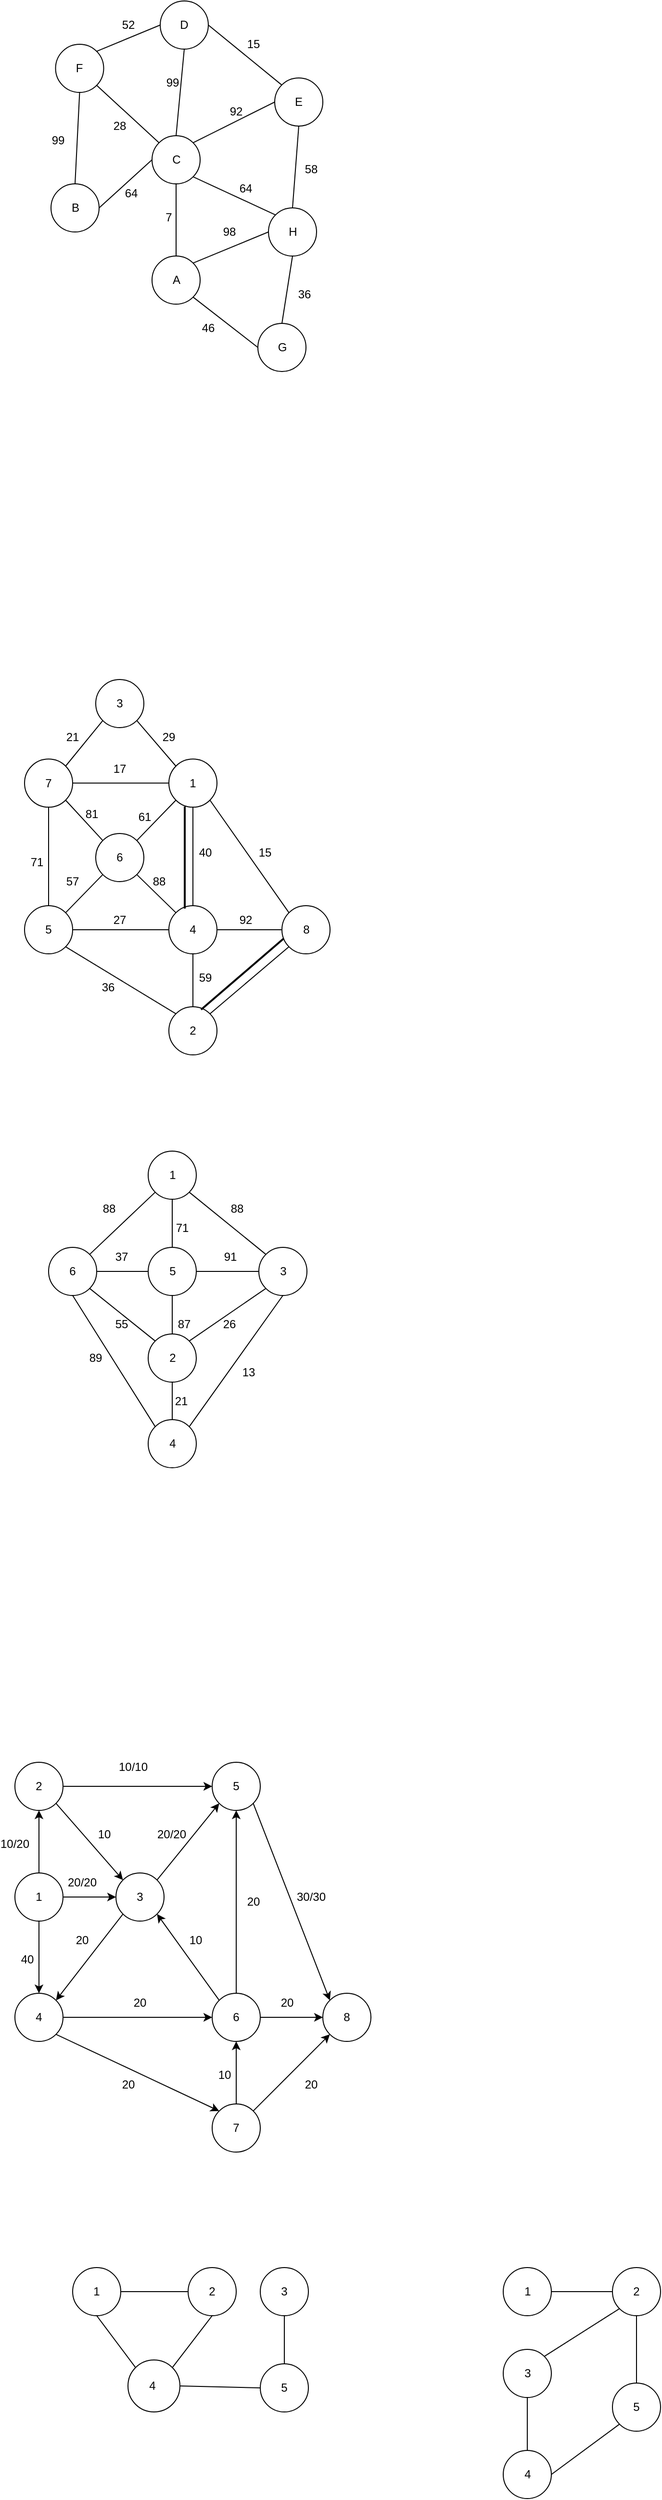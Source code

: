 <mxfile version="21.1.5" type="device">
  <diagram name="Сторінка-1" id="IjTr09E3GgoYkBD2KoK0">
    <mxGraphModel dx="942" dy="1852" grid="1" gridSize="10" guides="1" tooltips="1" connect="1" arrows="1" fold="1" page="1" pageScale="1" pageWidth="827" pageHeight="1169" math="0" shadow="0">
      <root>
        <mxCell id="0" />
        <mxCell id="1" parent="0" />
        <mxCell id="ANrUcxHGb1ZzqYueDWLF-7" value="" style="ellipse;whiteSpace=wrap;html=1;aspect=fixed;" parent="1" vertex="1">
          <mxGeometry x="452.5" y="432.68" width="50" height="50" as="geometry" />
        </mxCell>
        <mxCell id="ANrUcxHGb1ZzqYueDWLF-11" value="1" style="text;html=1;strokeColor=none;fillColor=none;align=center;verticalAlign=middle;whiteSpace=wrap;rounded=0;" parent="1" vertex="1">
          <mxGeometry x="465" y="447.68" width="25" height="20" as="geometry" />
        </mxCell>
        <mxCell id="ANrUcxHGb1ZzqYueDWLF-14" value="" style="ellipse;whiteSpace=wrap;html=1;aspect=fixed;" parent="1" vertex="1">
          <mxGeometry x="376.5" y="350" width="50" height="50" as="geometry" />
        </mxCell>
        <mxCell id="ANrUcxHGb1ZzqYueDWLF-15" value="3" style="text;html=1;strokeColor=none;fillColor=none;align=center;verticalAlign=middle;whiteSpace=wrap;rounded=0;" parent="1" vertex="1">
          <mxGeometry x="389" y="365" width="25" height="20" as="geometry" />
        </mxCell>
        <mxCell id="ANrUcxHGb1ZzqYueDWLF-16" value="" style="endArrow=none;html=1;rounded=0;exitX=0;exitY=0;exitDx=0;exitDy=0;entryX=1;entryY=1;entryDx=0;entryDy=0;" parent="1" source="ANrUcxHGb1ZzqYueDWLF-7" target="ANrUcxHGb1ZzqYueDWLF-14" edge="1">
          <mxGeometry width="50" height="50" relative="1" as="geometry">
            <mxPoint x="438.5" y="380" as="sourcePoint" />
            <mxPoint x="400" y="380" as="targetPoint" />
          </mxGeometry>
        </mxCell>
        <mxCell id="ANrUcxHGb1ZzqYueDWLF-19" value="" style="ellipse;whiteSpace=wrap;html=1;aspect=fixed;" parent="1" vertex="1">
          <mxGeometry x="452.5" y="585.0" width="50" height="50" as="geometry" />
        </mxCell>
        <mxCell id="ANrUcxHGb1ZzqYueDWLF-20" value="4" style="text;html=1;strokeColor=none;fillColor=none;align=center;verticalAlign=middle;whiteSpace=wrap;rounded=0;" parent="1" vertex="1">
          <mxGeometry x="465" y="600.0" width="25" height="20" as="geometry" />
        </mxCell>
        <mxCell id="ANrUcxHGb1ZzqYueDWLF-21" value="" style="endArrow=none;html=1;rounded=0;exitX=0.5;exitY=1;exitDx=0;exitDy=0;entryX=0.5;entryY=0;entryDx=0;entryDy=0;" parent="1" source="ANrUcxHGb1ZzqYueDWLF-19" target="ANrUcxHGb1ZzqYueDWLF-23" edge="1">
          <mxGeometry width="50" height="50" relative="1" as="geometry">
            <mxPoint x="480" y="680" as="sourcePoint" />
            <mxPoint x="500" y="690" as="targetPoint" />
          </mxGeometry>
        </mxCell>
        <mxCell id="ANrUcxHGb1ZzqYueDWLF-23" value="" style="ellipse;whiteSpace=wrap;html=1;aspect=fixed;" parent="1" vertex="1">
          <mxGeometry x="452.5" y="690" width="50" height="50" as="geometry" />
        </mxCell>
        <mxCell id="ANrUcxHGb1ZzqYueDWLF-24" value="2" style="text;html=1;strokeColor=none;fillColor=none;align=center;verticalAlign=middle;whiteSpace=wrap;rounded=0;" parent="1" vertex="1">
          <mxGeometry x="465" y="705" width="25" height="20" as="geometry" />
        </mxCell>
        <mxCell id="ANrUcxHGb1ZzqYueDWLF-26" value="" style="ellipse;whiteSpace=wrap;html=1;aspect=fixed;" parent="1" vertex="1">
          <mxGeometry x="302.5" y="585" width="50" height="50" as="geometry" />
        </mxCell>
        <mxCell id="ANrUcxHGb1ZzqYueDWLF-27" value="5" style="text;html=1;strokeColor=none;fillColor=none;align=center;verticalAlign=middle;whiteSpace=wrap;rounded=0;" parent="1" vertex="1">
          <mxGeometry x="315" y="600" width="25" height="20" as="geometry" />
        </mxCell>
        <mxCell id="ANrUcxHGb1ZzqYueDWLF-28" value="" style="ellipse;whiteSpace=wrap;html=1;aspect=fixed;" parent="1" vertex="1">
          <mxGeometry x="376.5" y="510" width="50" height="50" as="geometry" />
        </mxCell>
        <mxCell id="ANrUcxHGb1ZzqYueDWLF-29" value="6" style="text;html=1;strokeColor=none;fillColor=none;align=center;verticalAlign=middle;whiteSpace=wrap;rounded=0;" parent="1" vertex="1">
          <mxGeometry x="389" y="525" width="25" height="20" as="geometry" />
        </mxCell>
        <mxCell id="ANrUcxHGb1ZzqYueDWLF-30" value="" style="ellipse;whiteSpace=wrap;html=1;aspect=fixed;" parent="1" vertex="1">
          <mxGeometry x="302.5" y="432.68" width="50" height="50" as="geometry" />
        </mxCell>
        <mxCell id="ANrUcxHGb1ZzqYueDWLF-31" value="7" style="text;html=1;strokeColor=none;fillColor=none;align=center;verticalAlign=middle;whiteSpace=wrap;rounded=0;" parent="1" vertex="1">
          <mxGeometry x="315" y="447.68" width="25" height="20" as="geometry" />
        </mxCell>
        <mxCell id="ANrUcxHGb1ZzqYueDWLF-32" value="" style="ellipse;whiteSpace=wrap;html=1;aspect=fixed;" parent="1" vertex="1">
          <mxGeometry x="570" y="585.0" width="50" height="50" as="geometry" />
        </mxCell>
        <mxCell id="ANrUcxHGb1ZzqYueDWLF-33" value="8" style="text;html=1;strokeColor=none;fillColor=none;align=center;verticalAlign=middle;whiteSpace=wrap;rounded=0;" parent="1" vertex="1">
          <mxGeometry x="582.5" y="600.0" width="25" height="20" as="geometry" />
        </mxCell>
        <mxCell id="ANrUcxHGb1ZzqYueDWLF-34" value="" style="endArrow=none;html=1;rounded=0;" parent="1" source="ANrUcxHGb1ZzqYueDWLF-19" target="ANrUcxHGb1ZzqYueDWLF-7" edge="1">
          <mxGeometry width="50" height="50" relative="1" as="geometry">
            <mxPoint x="457.502" y="555.002" as="sourcePoint" />
            <mxPoint x="431.18" y="587.68" as="targetPoint" />
          </mxGeometry>
        </mxCell>
        <mxCell id="ANrUcxHGb1ZzqYueDWLF-37" value="" style="endArrow=none;html=1;rounded=0;entryX=0;entryY=0;entryDx=0;entryDy=0;exitX=1;exitY=1;exitDx=0;exitDy=0;" parent="1" source="ANrUcxHGb1ZzqYueDWLF-26" target="ANrUcxHGb1ZzqYueDWLF-23" edge="1">
          <mxGeometry width="50" height="50" relative="1" as="geometry">
            <mxPoint x="385.18" y="663.32" as="sourcePoint" />
            <mxPoint x="540" y="650" as="targetPoint" />
          </mxGeometry>
        </mxCell>
        <mxCell id="ANrUcxHGb1ZzqYueDWLF-38" value="" style="endArrow=none;html=1;rounded=0;entryX=0;entryY=0.5;entryDx=0;entryDy=0;exitX=1;exitY=0.5;exitDx=0;exitDy=0;" parent="1" source="ANrUcxHGb1ZzqYueDWLF-26" target="ANrUcxHGb1ZzqYueDWLF-19" edge="1">
          <mxGeometry width="50" height="50" relative="1" as="geometry">
            <mxPoint x="350" y="660" as="sourcePoint" />
            <mxPoint x="437.5" y="610.0" as="targetPoint" />
          </mxGeometry>
        </mxCell>
        <mxCell id="ANrUcxHGb1ZzqYueDWLF-39" value="" style="endArrow=none;html=1;rounded=0;entryX=0;entryY=1;entryDx=0;entryDy=0;exitX=1;exitY=0;exitDx=0;exitDy=0;" parent="1" source="ANrUcxHGb1ZzqYueDWLF-28" target="ANrUcxHGb1ZzqYueDWLF-7" edge="1">
          <mxGeometry width="50" height="50" relative="1" as="geometry">
            <mxPoint x="290" y="527.32" as="sourcePoint" />
            <mxPoint x="417.322" y="487.678" as="targetPoint" />
          </mxGeometry>
        </mxCell>
        <mxCell id="ANrUcxHGb1ZzqYueDWLF-40" value="" style="endArrow=none;html=1;rounded=0;exitX=1;exitY=1;exitDx=0;exitDy=0;entryX=0;entryY=0;entryDx=0;entryDy=0;" parent="1" source="ANrUcxHGb1ZzqYueDWLF-28" target="ANrUcxHGb1ZzqYueDWLF-19" edge="1">
          <mxGeometry width="50" height="50" relative="1" as="geometry">
            <mxPoint x="410" y="550" as="sourcePoint" />
            <mxPoint x="414" y="605" as="targetPoint" />
          </mxGeometry>
        </mxCell>
        <mxCell id="ANrUcxHGb1ZzqYueDWLF-41" value="" style="endArrow=none;html=1;rounded=0;exitX=0;exitY=0.5;exitDx=0;exitDy=0;entryX=1;entryY=0.5;entryDx=0;entryDy=0;" parent="1" source="ANrUcxHGb1ZzqYueDWLF-7" target="ANrUcxHGb1ZzqYueDWLF-30" edge="1">
          <mxGeometry width="50" height="50" relative="1" as="geometry">
            <mxPoint x="330" y="500" as="sourcePoint" />
            <mxPoint x="353" y="423" as="targetPoint" />
          </mxGeometry>
        </mxCell>
        <mxCell id="ANrUcxHGb1ZzqYueDWLF-42" value="" style="endArrow=none;html=1;rounded=0;exitX=1;exitY=0;exitDx=0;exitDy=0;entryX=0;entryY=1;entryDx=0;entryDy=0;" parent="1" source="ANrUcxHGb1ZzqYueDWLF-30" target="ANrUcxHGb1ZzqYueDWLF-14" edge="1">
          <mxGeometry width="50" height="50" relative="1" as="geometry">
            <mxPoint x="347.5" y="417.32" as="sourcePoint" />
            <mxPoint x="322.5" y="385.32" as="targetPoint" />
          </mxGeometry>
        </mxCell>
        <mxCell id="ANrUcxHGb1ZzqYueDWLF-43" value="" style="endArrow=none;html=1;rounded=0;entryX=0.5;entryY=1;entryDx=0;entryDy=0;exitX=0.5;exitY=0;exitDx=0;exitDy=0;" parent="1" source="ANrUcxHGb1ZzqYueDWLF-26" target="ANrUcxHGb1ZzqYueDWLF-30" edge="1">
          <mxGeometry width="50" height="50" relative="1" as="geometry">
            <mxPoint x="513.82" y="680" as="sourcePoint" />
            <mxPoint x="563.82" y="630" as="targetPoint" />
          </mxGeometry>
        </mxCell>
        <mxCell id="ANrUcxHGb1ZzqYueDWLF-44" value="" style="endArrow=none;html=1;rounded=0;exitX=0;exitY=0;exitDx=0;exitDy=0;entryX=1;entryY=1;entryDx=0;entryDy=0;" parent="1" source="ANrUcxHGb1ZzqYueDWLF-28" target="ANrUcxHGb1ZzqYueDWLF-30" edge="1">
          <mxGeometry width="50" height="50" relative="1" as="geometry">
            <mxPoint x="327.502" y="502.682" as="sourcePoint" />
            <mxPoint x="291.18" y="423.04" as="targetPoint" />
          </mxGeometry>
        </mxCell>
        <mxCell id="ANrUcxHGb1ZzqYueDWLF-45" value="" style="endArrow=none;html=1;rounded=0;entryX=0;entryY=0;entryDx=0;entryDy=0;exitX=1;exitY=1;exitDx=0;exitDy=0;" parent="1" source="ANrUcxHGb1ZzqYueDWLF-7" target="ANrUcxHGb1ZzqYueDWLF-32" edge="1">
          <mxGeometry width="50" height="50" relative="1" as="geometry">
            <mxPoint x="540" y="580" as="sourcePoint" />
            <mxPoint x="590" y="530" as="targetPoint" />
          </mxGeometry>
        </mxCell>
        <mxCell id="ANrUcxHGb1ZzqYueDWLF-46" value="" style="endArrow=none;html=1;rounded=0;entryX=0;entryY=1;entryDx=0;entryDy=0;exitX=1;exitY=0;exitDx=0;exitDy=0;" parent="1" source="ANrUcxHGb1ZzqYueDWLF-23" target="ANrUcxHGb1ZzqYueDWLF-32" edge="1">
          <mxGeometry width="50" height="50" relative="1" as="geometry">
            <mxPoint x="480" y="680" as="sourcePoint" />
            <mxPoint x="670" y="550" as="targetPoint" />
          </mxGeometry>
        </mxCell>
        <mxCell id="ANrUcxHGb1ZzqYueDWLF-47" value="" style="endArrow=none;html=1;rounded=0;entryX=0;entryY=0.5;entryDx=0;entryDy=0;exitX=1;exitY=0.5;exitDx=0;exitDy=0;" parent="1" source="ANrUcxHGb1ZzqYueDWLF-19" target="ANrUcxHGb1ZzqYueDWLF-32" edge="1">
          <mxGeometry width="50" height="50" relative="1" as="geometry">
            <mxPoint x="550" y="570" as="sourcePoint" />
            <mxPoint x="600" y="520" as="targetPoint" />
          </mxGeometry>
        </mxCell>
        <mxCell id="ANrUcxHGb1ZzqYueDWLF-48" value="" style="endArrow=none;html=1;rounded=0;entryX=0;entryY=1;entryDx=0;entryDy=0;exitX=1;exitY=0;exitDx=0;exitDy=0;" parent="1" source="ANrUcxHGb1ZzqYueDWLF-26" target="ANrUcxHGb1ZzqYueDWLF-28" edge="1">
          <mxGeometry width="50" height="50" relative="1" as="geometry">
            <mxPoint x="340" y="620" as="sourcePoint" />
            <mxPoint x="400" y="570" as="targetPoint" />
          </mxGeometry>
        </mxCell>
        <mxCell id="ANrUcxHGb1ZzqYueDWLF-51" value="29" style="text;html=1;strokeColor=none;fillColor=none;align=center;verticalAlign=middle;whiteSpace=wrap;rounded=0;" parent="1" vertex="1">
          <mxGeometry x="440" y="400" width="25" height="20" as="geometry" />
        </mxCell>
        <mxCell id="ANrUcxHGb1ZzqYueDWLF-52" value="40" style="text;html=1;strokeColor=none;fillColor=none;align=center;verticalAlign=middle;whiteSpace=wrap;rounded=0;" parent="1" vertex="1">
          <mxGeometry x="477.5" y="520" width="25" height="20" as="geometry" />
        </mxCell>
        <mxCell id="ANrUcxHGb1ZzqYueDWLF-53" value="61" style="text;html=1;strokeColor=none;fillColor=none;align=center;verticalAlign=middle;whiteSpace=wrap;rounded=0;" parent="1" vertex="1">
          <mxGeometry x="415" y="482.68" width="25" height="20" as="geometry" />
        </mxCell>
        <mxCell id="ANrUcxHGb1ZzqYueDWLF-54" value="17" style="text;html=1;strokeColor=none;fillColor=none;align=center;verticalAlign=middle;whiteSpace=wrap;rounded=0;" parent="1" vertex="1">
          <mxGeometry x="389" y="432.68" width="25" height="20" as="geometry" />
        </mxCell>
        <mxCell id="ANrUcxHGb1ZzqYueDWLF-55" value="15" style="text;html=1;strokeColor=none;fillColor=none;align=center;verticalAlign=middle;whiteSpace=wrap;rounded=0;" parent="1" vertex="1">
          <mxGeometry x="540" y="520" width="25" height="20" as="geometry" />
        </mxCell>
        <mxCell id="ANrUcxHGb1ZzqYueDWLF-56" value="59" style="text;html=1;strokeColor=none;fillColor=none;align=center;verticalAlign=middle;whiteSpace=wrap;rounded=0;" parent="1" vertex="1">
          <mxGeometry x="477.5" y="650" width="25" height="20" as="geometry" />
        </mxCell>
        <mxCell id="ANrUcxHGb1ZzqYueDWLF-57" value="36" style="text;html=1;strokeColor=none;fillColor=none;align=center;verticalAlign=middle;whiteSpace=wrap;rounded=0;" parent="1" vertex="1">
          <mxGeometry x="376.5" y="660" width="25" height="20" as="geometry" />
        </mxCell>
        <mxCell id="ANrUcxHGb1ZzqYueDWLF-58" value="88" style="text;html=1;strokeColor=none;fillColor=none;align=center;verticalAlign=middle;whiteSpace=wrap;rounded=0;" parent="1" vertex="1">
          <mxGeometry x="511" y="890" width="25" height="20" as="geometry" />
        </mxCell>
        <mxCell id="ANrUcxHGb1ZzqYueDWLF-59" value="27" style="text;html=1;strokeColor=none;fillColor=none;align=center;verticalAlign=middle;whiteSpace=wrap;rounded=0;" parent="1" vertex="1">
          <mxGeometry x="389" y="590" width="25" height="20" as="geometry" />
        </mxCell>
        <mxCell id="ANrUcxHGb1ZzqYueDWLF-61" value="92" style="text;html=1;strokeColor=none;fillColor=none;align=center;verticalAlign=middle;whiteSpace=wrap;rounded=0;" parent="1" vertex="1">
          <mxGeometry x="520" y="590" width="25" height="20" as="geometry" />
        </mxCell>
        <mxCell id="ANrUcxHGb1ZzqYueDWLF-62" value="88" style="text;html=1;strokeColor=none;fillColor=none;align=center;verticalAlign=middle;whiteSpace=wrap;rounded=0;" parent="1" vertex="1">
          <mxGeometry x="430" y="550" width="25" height="20" as="geometry" />
        </mxCell>
        <mxCell id="ANrUcxHGb1ZzqYueDWLF-63" value="57" style="text;html=1;strokeColor=none;fillColor=none;align=center;verticalAlign=middle;whiteSpace=wrap;rounded=0;" parent="1" vertex="1">
          <mxGeometry x="340" y="550" width="25" height="20" as="geometry" />
        </mxCell>
        <mxCell id="ANrUcxHGb1ZzqYueDWLF-64" value="71" style="text;html=1;strokeColor=none;fillColor=none;align=center;verticalAlign=middle;whiteSpace=wrap;rounded=0;" parent="1" vertex="1">
          <mxGeometry x="302.5" y="530" width="25" height="20" as="geometry" />
        </mxCell>
        <mxCell id="ANrUcxHGb1ZzqYueDWLF-65" value="81" style="text;html=1;strokeColor=none;fillColor=none;align=center;verticalAlign=middle;whiteSpace=wrap;rounded=0;" parent="1" vertex="1">
          <mxGeometry x="360" y="480" width="25" height="20" as="geometry" />
        </mxCell>
        <mxCell id="ANrUcxHGb1ZzqYueDWLF-66" value="21" style="text;html=1;strokeColor=none;fillColor=none;align=center;verticalAlign=middle;whiteSpace=wrap;rounded=0;" parent="1" vertex="1">
          <mxGeometry x="340" y="400" width="25" height="20" as="geometry" />
        </mxCell>
        <mxCell id="ANrUcxHGb1ZzqYueDWLF-67" value="" style="endArrow=none;html=1;rounded=0;entryX=0.33;entryY=0.986;entryDx=0;entryDy=0;entryPerimeter=0;exitX=0.33;exitY=0.06;exitDx=0;exitDy=0;exitPerimeter=0;strokeWidth=2;" parent="1" source="ANrUcxHGb1ZzqYueDWLF-19" target="ANrUcxHGb1ZzqYueDWLF-7" edge="1">
          <mxGeometry width="50" height="50" relative="1" as="geometry">
            <mxPoint x="580" y="510" as="sourcePoint" />
            <mxPoint x="630" y="460" as="targetPoint" />
          </mxGeometry>
        </mxCell>
        <mxCell id="ANrUcxHGb1ZzqYueDWLF-68" value="" style="endArrow=none;html=1;rounded=0;entryX=0.04;entryY=0.68;entryDx=0;entryDy=0;entryPerimeter=0;exitX=0.67;exitY=0.06;exitDx=0;exitDy=0;exitPerimeter=0;strokeWidth=2;" parent="1" source="ANrUcxHGb1ZzqYueDWLF-23" target="ANrUcxHGb1ZzqYueDWLF-32" edge="1">
          <mxGeometry width="50" height="50" relative="1" as="geometry">
            <mxPoint x="479" y="598" as="sourcePoint" />
            <mxPoint x="479" y="492" as="targetPoint" />
          </mxGeometry>
        </mxCell>
        <mxCell id="TwgpB9pHJR5N3uFKzqj1-3" value="" style="ellipse;whiteSpace=wrap;html=1;aspect=fixed;" parent="1" vertex="1">
          <mxGeometry x="431" y="840" width="50" height="50" as="geometry" />
        </mxCell>
        <mxCell id="TwgpB9pHJR5N3uFKzqj1-4" value="1" style="text;html=1;strokeColor=none;fillColor=none;align=center;verticalAlign=middle;whiteSpace=wrap;rounded=0;" parent="1" vertex="1">
          <mxGeometry x="443.5" y="855" width="25" height="20" as="geometry" />
        </mxCell>
        <mxCell id="TwgpB9pHJR5N3uFKzqj1-5" value="" style="ellipse;whiteSpace=wrap;html=1;aspect=fixed;" parent="1" vertex="1">
          <mxGeometry x="431" y="1030" width="50" height="50" as="geometry" />
        </mxCell>
        <mxCell id="TwgpB9pHJR5N3uFKzqj1-6" value="2" style="text;html=1;strokeColor=none;fillColor=none;align=center;verticalAlign=middle;whiteSpace=wrap;rounded=0;" parent="1" vertex="1">
          <mxGeometry x="443.5" y="1045" width="25" height="20" as="geometry" />
        </mxCell>
        <mxCell id="TwgpB9pHJR5N3uFKzqj1-8" value="" style="ellipse;whiteSpace=wrap;html=1;aspect=fixed;" parent="1" vertex="1">
          <mxGeometry x="327.5" y="940" width="50" height="50" as="geometry" />
        </mxCell>
        <mxCell id="TwgpB9pHJR5N3uFKzqj1-9" value="6" style="text;html=1;strokeColor=none;fillColor=none;align=center;verticalAlign=middle;whiteSpace=wrap;rounded=0;" parent="1" vertex="1">
          <mxGeometry x="340" y="955" width="25" height="20" as="geometry" />
        </mxCell>
        <mxCell id="TwgpB9pHJR5N3uFKzqj1-10" value="" style="ellipse;whiteSpace=wrap;html=1;aspect=fixed;" parent="1" vertex="1">
          <mxGeometry x="546" y="940" width="50" height="50" as="geometry" />
        </mxCell>
        <mxCell id="TwgpB9pHJR5N3uFKzqj1-11" value="3" style="text;html=1;strokeColor=none;fillColor=none;align=center;verticalAlign=middle;whiteSpace=wrap;rounded=0;" parent="1" vertex="1">
          <mxGeometry x="558.5" y="955" width="25" height="20" as="geometry" />
        </mxCell>
        <mxCell id="TwgpB9pHJR5N3uFKzqj1-12" value="" style="ellipse;whiteSpace=wrap;html=1;aspect=fixed;" parent="1" vertex="1">
          <mxGeometry x="431" y="1119" width="50" height="50" as="geometry" />
        </mxCell>
        <mxCell id="TwgpB9pHJR5N3uFKzqj1-13" value="4" style="text;html=1;strokeColor=none;fillColor=none;align=center;verticalAlign=middle;whiteSpace=wrap;rounded=0;" parent="1" vertex="1">
          <mxGeometry x="443.5" y="1134" width="25" height="20" as="geometry" />
        </mxCell>
        <mxCell id="TwgpB9pHJR5N3uFKzqj1-14" value="" style="ellipse;whiteSpace=wrap;html=1;aspect=fixed;" parent="1" vertex="1">
          <mxGeometry x="431" y="940" width="50" height="50" as="geometry" />
        </mxCell>
        <mxCell id="TwgpB9pHJR5N3uFKzqj1-15" value="5" style="text;html=1;strokeColor=none;fillColor=none;align=center;verticalAlign=middle;whiteSpace=wrap;rounded=0;" parent="1" vertex="1">
          <mxGeometry x="443.5" y="955" width="25" height="20" as="geometry" />
        </mxCell>
        <mxCell id="TwgpB9pHJR5N3uFKzqj1-16" value="" style="endArrow=none;html=1;rounded=0;entryX=1;entryY=1;entryDx=0;entryDy=0;exitX=0;exitY=0;exitDx=0;exitDy=0;" parent="1" source="TwgpB9pHJR5N3uFKzqj1-10" target="TwgpB9pHJR5N3uFKzqj1-3" edge="1">
          <mxGeometry width="50" height="50" relative="1" as="geometry">
            <mxPoint x="451" y="920" as="sourcePoint" />
            <mxPoint x="501" y="870" as="targetPoint" />
          </mxGeometry>
        </mxCell>
        <mxCell id="TwgpB9pHJR5N3uFKzqj1-17" value="" style="endArrow=none;html=1;rounded=0;entryX=0.5;entryY=1;entryDx=0;entryDy=0;exitX=0.5;exitY=0;exitDx=0;exitDy=0;" parent="1" source="TwgpB9pHJR5N3uFKzqj1-14" target="TwgpB9pHJR5N3uFKzqj1-3" edge="1">
          <mxGeometry width="50" height="50" relative="1" as="geometry">
            <mxPoint x="421" y="950" as="sourcePoint" />
            <mxPoint x="471" y="900" as="targetPoint" />
          </mxGeometry>
        </mxCell>
        <mxCell id="TwgpB9pHJR5N3uFKzqj1-18" value="" style="endArrow=none;html=1;rounded=0;exitX=1;exitY=0;exitDx=0;exitDy=0;entryX=0;entryY=1;entryDx=0;entryDy=0;" parent="1" source="TwgpB9pHJR5N3uFKzqj1-8" target="TwgpB9pHJR5N3uFKzqj1-3" edge="1">
          <mxGeometry width="50" height="50" relative="1" as="geometry">
            <mxPoint x="361" y="870" as="sourcePoint" />
            <mxPoint x="411" y="880" as="targetPoint" />
          </mxGeometry>
        </mxCell>
        <mxCell id="TwgpB9pHJR5N3uFKzqj1-19" value="" style="endArrow=none;html=1;rounded=0;entryX=1;entryY=0;entryDx=0;entryDy=0;exitX=0;exitY=1;exitDx=0;exitDy=0;" parent="1" source="TwgpB9pHJR5N3uFKzqj1-10" target="TwgpB9pHJR5N3uFKzqj1-5" edge="1">
          <mxGeometry width="50" height="50" relative="1" as="geometry">
            <mxPoint x="611" y="970" as="sourcePoint" />
            <mxPoint x="661" y="920" as="targetPoint" />
          </mxGeometry>
        </mxCell>
        <mxCell id="TwgpB9pHJR5N3uFKzqj1-20" value="" style="endArrow=none;html=1;rounded=0;entryX=0.5;entryY=1;entryDx=0;entryDy=0;exitX=0.5;exitY=0;exitDx=0;exitDy=0;" parent="1" source="TwgpB9pHJR5N3uFKzqj1-12" target="TwgpB9pHJR5N3uFKzqj1-5" edge="1">
          <mxGeometry width="50" height="50" relative="1" as="geometry">
            <mxPoint x="440" y="1150" as="sourcePoint" />
            <mxPoint x="521" y="900" as="targetPoint" />
          </mxGeometry>
        </mxCell>
        <mxCell id="TwgpB9pHJR5N3uFKzqj1-21" value="" style="endArrow=none;html=1;rounded=0;exitX=0.5;exitY=1;exitDx=0;exitDy=0;entryX=0.5;entryY=0;entryDx=0;entryDy=0;" parent="1" source="TwgpB9pHJR5N3uFKzqj1-14" target="TwgpB9pHJR5N3uFKzqj1-5" edge="1">
          <mxGeometry width="50" height="50" relative="1" as="geometry">
            <mxPoint x="411" y="980" as="sourcePoint" />
            <mxPoint x="461" y="930" as="targetPoint" />
          </mxGeometry>
        </mxCell>
        <mxCell id="TwgpB9pHJR5N3uFKzqj1-22" value="" style="endArrow=none;html=1;rounded=0;entryX=0;entryY=0;entryDx=0;entryDy=0;exitX=1;exitY=1;exitDx=0;exitDy=0;" parent="1" source="TwgpB9pHJR5N3uFKzqj1-8" target="TwgpB9pHJR5N3uFKzqj1-5" edge="1">
          <mxGeometry width="50" height="50" relative="1" as="geometry">
            <mxPoint x="441" y="930" as="sourcePoint" />
            <mxPoint x="491" y="880" as="targetPoint" />
          </mxGeometry>
        </mxCell>
        <mxCell id="TwgpB9pHJR5N3uFKzqj1-23" value="" style="endArrow=none;html=1;rounded=0;entryX=0.5;entryY=1;entryDx=0;entryDy=0;exitX=1;exitY=0;exitDx=0;exitDy=0;" parent="1" source="TwgpB9pHJR5N3uFKzqj1-12" target="TwgpB9pHJR5N3uFKzqj1-10" edge="1">
          <mxGeometry width="50" height="50" relative="1" as="geometry">
            <mxPoint x="501" y="1100" as="sourcePoint" />
            <mxPoint x="551" y="1050" as="targetPoint" />
          </mxGeometry>
        </mxCell>
        <mxCell id="TwgpB9pHJR5N3uFKzqj1-24" value="" style="endArrow=none;html=1;rounded=0;exitX=1;exitY=0.5;exitDx=0;exitDy=0;entryX=0;entryY=0.5;entryDx=0;entryDy=0;" parent="1" source="TwgpB9pHJR5N3uFKzqj1-14" target="TwgpB9pHJR5N3uFKzqj1-10" edge="1">
          <mxGeometry width="50" height="50" relative="1" as="geometry">
            <mxPoint x="441" y="1020" as="sourcePoint" />
            <mxPoint x="541" y="965" as="targetPoint" />
          </mxGeometry>
        </mxCell>
        <mxCell id="TwgpB9pHJR5N3uFKzqj1-25" value="" style="endArrow=none;html=1;rounded=0;entryX=1;entryY=0.5;entryDx=0;entryDy=0;exitX=0;exitY=0.5;exitDx=0;exitDy=0;" parent="1" source="TwgpB9pHJR5N3uFKzqj1-14" target="TwgpB9pHJR5N3uFKzqj1-8" edge="1">
          <mxGeometry width="50" height="50" relative="1" as="geometry">
            <mxPoint x="331" y="1000" as="sourcePoint" />
            <mxPoint x="381" y="950" as="targetPoint" />
          </mxGeometry>
        </mxCell>
        <mxCell id="TwgpB9pHJR5N3uFKzqj1-28" value="71" style="text;html=1;strokeColor=none;fillColor=none;align=center;verticalAlign=middle;whiteSpace=wrap;rounded=0;" parent="1" vertex="1">
          <mxGeometry x="453.5" y="910" width="25" height="20" as="geometry" />
        </mxCell>
        <mxCell id="TwgpB9pHJR5N3uFKzqj1-29" value="88" style="text;html=1;strokeColor=none;fillColor=none;align=center;verticalAlign=middle;whiteSpace=wrap;rounded=0;" parent="1" vertex="1">
          <mxGeometry x="377.5" y="890" width="25" height="20" as="geometry" />
        </mxCell>
        <mxCell id="TwgpB9pHJR5N3uFKzqj1-32" value="26" style="text;html=1;strokeColor=none;fillColor=none;align=center;verticalAlign=middle;whiteSpace=wrap;rounded=0;" parent="1" vertex="1">
          <mxGeometry x="502.5" y="1010" width="25" height="20" as="geometry" />
        </mxCell>
        <mxCell id="TwgpB9pHJR5N3uFKzqj1-33" value="21" style="text;html=1;strokeColor=none;fillColor=none;align=center;verticalAlign=middle;whiteSpace=wrap;rounded=0;" parent="1" vertex="1">
          <mxGeometry x="452.5" y="1090" width="25" height="20" as="geometry" />
        </mxCell>
        <mxCell id="TwgpB9pHJR5N3uFKzqj1-34" value="87" style="text;html=1;strokeColor=none;fillColor=none;align=center;verticalAlign=middle;whiteSpace=wrap;rounded=0;" parent="1" vertex="1">
          <mxGeometry x="456" y="1010" width="25" height="20" as="geometry" />
        </mxCell>
        <mxCell id="TwgpB9pHJR5N3uFKzqj1-35" value="55" style="text;html=1;strokeColor=none;fillColor=none;align=center;verticalAlign=middle;whiteSpace=wrap;rounded=0;" parent="1" vertex="1">
          <mxGeometry x="391" y="1010" width="25" height="20" as="geometry" />
        </mxCell>
        <mxCell id="TwgpB9pHJR5N3uFKzqj1-36" value="91" style="text;html=1;strokeColor=none;fillColor=none;align=center;verticalAlign=middle;whiteSpace=wrap;rounded=0;" parent="1" vertex="1">
          <mxGeometry x="503.5" y="940" width="25" height="20" as="geometry" />
        </mxCell>
        <mxCell id="TwgpB9pHJR5N3uFKzqj1-37" value="13" style="text;html=1;strokeColor=none;fillColor=none;align=center;verticalAlign=middle;whiteSpace=wrap;rounded=0;" parent="1" vertex="1">
          <mxGeometry x="522.5" y="1060" width="25" height="20" as="geometry" />
        </mxCell>
        <mxCell id="TwgpB9pHJR5N3uFKzqj1-38" value="37" style="text;html=1;strokeColor=none;fillColor=none;align=center;verticalAlign=middle;whiteSpace=wrap;rounded=0;" parent="1" vertex="1">
          <mxGeometry x="391" y="940" width="25" height="20" as="geometry" />
        </mxCell>
        <mxCell id="TwgpB9pHJR5N3uFKzqj1-39" value="" style="ellipse;whiteSpace=wrap;html=1;aspect=fixed;" parent="1" vertex="1">
          <mxGeometry x="292.5" y="1475" width="50" height="50" as="geometry" />
        </mxCell>
        <mxCell id="TwgpB9pHJR5N3uFKzqj1-40" value="2" style="text;html=1;strokeColor=none;fillColor=none;align=center;verticalAlign=middle;whiteSpace=wrap;rounded=0;" parent="1" vertex="1">
          <mxGeometry x="305" y="1490" width="25" height="20" as="geometry" />
        </mxCell>
        <mxCell id="TwgpB9pHJR5N3uFKzqj1-55" value="" style="ellipse;whiteSpace=wrap;html=1;aspect=fixed;" parent="1" vertex="1">
          <mxGeometry x="497.5" y="1475" width="50" height="50" as="geometry" />
        </mxCell>
        <mxCell id="TwgpB9pHJR5N3uFKzqj1-56" value="5" style="text;html=1;strokeColor=none;fillColor=none;align=center;verticalAlign=middle;whiteSpace=wrap;rounded=0;" parent="1" vertex="1">
          <mxGeometry x="510" y="1490" width="25" height="20" as="geometry" />
        </mxCell>
        <mxCell id="TwgpB9pHJR5N3uFKzqj1-57" value="" style="ellipse;whiteSpace=wrap;html=1;aspect=fixed;" parent="1" vertex="1">
          <mxGeometry x="397.5" y="1590" width="50" height="50" as="geometry" />
        </mxCell>
        <mxCell id="TwgpB9pHJR5N3uFKzqj1-58" value="3" style="text;html=1;strokeColor=none;fillColor=none;align=center;verticalAlign=middle;whiteSpace=wrap;rounded=0;" parent="1" vertex="1">
          <mxGeometry x="410" y="1605" width="25" height="20" as="geometry" />
        </mxCell>
        <mxCell id="TwgpB9pHJR5N3uFKzqj1-59" value="" style="ellipse;whiteSpace=wrap;html=1;aspect=fixed;" parent="1" vertex="1">
          <mxGeometry x="292.5" y="1590" width="50" height="50" as="geometry" />
        </mxCell>
        <mxCell id="TwgpB9pHJR5N3uFKzqj1-60" value="1" style="text;html=1;strokeColor=none;fillColor=none;align=center;verticalAlign=middle;whiteSpace=wrap;rounded=0;" parent="1" vertex="1">
          <mxGeometry x="305" y="1605" width="25" height="20" as="geometry" />
        </mxCell>
        <mxCell id="TwgpB9pHJR5N3uFKzqj1-61" value="" style="ellipse;whiteSpace=wrap;html=1;aspect=fixed;" parent="1" vertex="1">
          <mxGeometry x="292.5" y="1715" width="50" height="50" as="geometry" />
        </mxCell>
        <mxCell id="TwgpB9pHJR5N3uFKzqj1-62" value="4" style="text;html=1;strokeColor=none;fillColor=none;align=center;verticalAlign=middle;whiteSpace=wrap;rounded=0;" parent="1" vertex="1">
          <mxGeometry x="305" y="1730" width="25" height="20" as="geometry" />
        </mxCell>
        <mxCell id="TwgpB9pHJR5N3uFKzqj1-63" value="" style="ellipse;whiteSpace=wrap;html=1;aspect=fixed;" parent="1" vertex="1">
          <mxGeometry x="497.5" y="1830" width="50" height="50" as="geometry" />
        </mxCell>
        <mxCell id="TwgpB9pHJR5N3uFKzqj1-64" value="7" style="text;html=1;strokeColor=none;fillColor=none;align=center;verticalAlign=middle;whiteSpace=wrap;rounded=0;" parent="1" vertex="1">
          <mxGeometry x="510" y="1845" width="25" height="20" as="geometry" />
        </mxCell>
        <mxCell id="TwgpB9pHJR5N3uFKzqj1-67" value="" style="ellipse;whiteSpace=wrap;html=1;aspect=fixed;" parent="1" vertex="1">
          <mxGeometry x="497.5" y="1715" width="50" height="50" as="geometry" />
        </mxCell>
        <mxCell id="TwgpB9pHJR5N3uFKzqj1-68" value="6" style="text;html=1;strokeColor=none;fillColor=none;align=center;verticalAlign=middle;whiteSpace=wrap;rounded=0;" parent="1" vertex="1">
          <mxGeometry x="510" y="1727.5" width="25" height="25" as="geometry" />
        </mxCell>
        <mxCell id="TwgpB9pHJR5N3uFKzqj1-74" value="" style="endArrow=classic;html=1;rounded=0;exitX=0.5;exitY=1;exitDx=0;exitDy=0;entryX=0.5;entryY=0;entryDx=0;entryDy=0;" parent="1" source="TwgpB9pHJR5N3uFKzqj1-59" target="TwgpB9pHJR5N3uFKzqj1-61" edge="1">
          <mxGeometry width="50" height="50" relative="1" as="geometry">
            <mxPoint x="221" y="1540" as="sourcePoint" />
            <mxPoint x="301" y="1690" as="targetPoint" />
          </mxGeometry>
        </mxCell>
        <mxCell id="TwgpB9pHJR5N3uFKzqj1-75" value="" style="endArrow=classic;html=1;rounded=0;exitX=1;exitY=0.5;exitDx=0;exitDy=0;entryX=0;entryY=0.5;entryDx=0;entryDy=0;" parent="1" source="TwgpB9pHJR5N3uFKzqj1-59" target="TwgpB9pHJR5N3uFKzqj1-57" edge="1">
          <mxGeometry width="50" height="50" relative="1" as="geometry">
            <mxPoint x="397.5" y="1580" as="sourcePoint" />
            <mxPoint x="447.5" y="1530" as="targetPoint" />
          </mxGeometry>
        </mxCell>
        <mxCell id="TwgpB9pHJR5N3uFKzqj1-76" value="" style="endArrow=classic;html=1;rounded=0;exitX=0.5;exitY=0;exitDx=0;exitDy=0;entryX=0.5;entryY=1;entryDx=0;entryDy=0;" parent="1" source="TwgpB9pHJR5N3uFKzqj1-59" target="TwgpB9pHJR5N3uFKzqj1-39" edge="1">
          <mxGeometry width="50" height="50" relative="1" as="geometry">
            <mxPoint x="341" y="1610" as="sourcePoint" />
            <mxPoint x="391" y="1560" as="targetPoint" />
          </mxGeometry>
        </mxCell>
        <mxCell id="TwgpB9pHJR5N3uFKzqj1-77" value="" style="endArrow=classic;html=1;rounded=0;exitX=1;exitY=1;exitDx=0;exitDy=0;entryX=0;entryY=0;entryDx=0;entryDy=0;" parent="1" source="TwgpB9pHJR5N3uFKzqj1-39" target="TwgpB9pHJR5N3uFKzqj1-57" edge="1">
          <mxGeometry width="50" height="50" relative="1" as="geometry">
            <mxPoint x="387.5" y="1590" as="sourcePoint" />
            <mxPoint x="437.5" y="1540" as="targetPoint" />
          </mxGeometry>
        </mxCell>
        <mxCell id="TwgpB9pHJR5N3uFKzqj1-78" value="" style="endArrow=classic;html=1;rounded=0;exitX=1;exitY=0.5;exitDx=0;exitDy=0;entryX=0;entryY=0.5;entryDx=0;entryDy=0;" parent="1" source="TwgpB9pHJR5N3uFKzqj1-39" target="TwgpB9pHJR5N3uFKzqj1-55" edge="1">
          <mxGeometry width="50" height="50" relative="1" as="geometry">
            <mxPoint x="405" y="1550.0" as="sourcePoint" />
            <mxPoint x="490" y="1530" as="targetPoint" />
          </mxGeometry>
        </mxCell>
        <mxCell id="TwgpB9pHJR5N3uFKzqj1-80" value="" style="endArrow=classic;html=1;rounded=0;exitX=0;exitY=1;exitDx=0;exitDy=0;entryX=1;entryY=0;entryDx=0;entryDy=0;" parent="1" source="TwgpB9pHJR5N3uFKzqj1-57" target="TwgpB9pHJR5N3uFKzqj1-61" edge="1">
          <mxGeometry width="50" height="50" relative="1" as="geometry">
            <mxPoint x="427.5" y="1690" as="sourcePoint" />
            <mxPoint x="477.5" y="1640" as="targetPoint" />
          </mxGeometry>
        </mxCell>
        <mxCell id="TwgpB9pHJR5N3uFKzqj1-81" value="" style="endArrow=classic;html=1;rounded=0;exitX=1;exitY=0;exitDx=0;exitDy=0;entryX=0;entryY=1;entryDx=0;entryDy=0;" parent="1" source="TwgpB9pHJR5N3uFKzqj1-57" target="TwgpB9pHJR5N3uFKzqj1-55" edge="1">
          <mxGeometry width="50" height="50" relative="1" as="geometry">
            <mxPoint x="457.5" y="1570" as="sourcePoint" />
            <mxPoint x="507.5" y="1520" as="targetPoint" />
          </mxGeometry>
        </mxCell>
        <mxCell id="TwgpB9pHJR5N3uFKzqj1-82" value="" style="endArrow=classic;html=1;rounded=0;exitX=1;exitY=0.5;exitDx=0;exitDy=0;" parent="1" source="TwgpB9pHJR5N3uFKzqj1-61" target="TwgpB9pHJR5N3uFKzqj1-67" edge="1">
          <mxGeometry width="50" height="50" relative="1" as="geometry">
            <mxPoint x="377.5" y="1800" as="sourcePoint" />
            <mxPoint x="427.5" y="1750" as="targetPoint" />
          </mxGeometry>
        </mxCell>
        <mxCell id="TwgpB9pHJR5N3uFKzqj1-83" value="" style="endArrow=classic;html=1;rounded=0;exitX=1;exitY=1;exitDx=0;exitDy=0;entryX=0;entryY=0;entryDx=0;entryDy=0;" parent="1" source="TwgpB9pHJR5N3uFKzqj1-61" target="TwgpB9pHJR5N3uFKzqj1-63" edge="1">
          <mxGeometry width="50" height="50" relative="1" as="geometry">
            <mxPoint x="301" y="1725" as="sourcePoint" />
            <mxPoint x="457.5" y="1760" as="targetPoint" />
          </mxGeometry>
        </mxCell>
        <mxCell id="TwgpB9pHJR5N3uFKzqj1-84" value="" style="ellipse;whiteSpace=wrap;html=1;aspect=fixed;" parent="1" vertex="1">
          <mxGeometry x="612.5" y="1715" width="50" height="50" as="geometry" />
        </mxCell>
        <mxCell id="TwgpB9pHJR5N3uFKzqj1-85" value="8" style="text;html=1;strokeColor=none;fillColor=none;align=center;verticalAlign=middle;whiteSpace=wrap;rounded=0;" parent="1" vertex="1">
          <mxGeometry x="625" y="1730" width="25" height="20" as="geometry" />
        </mxCell>
        <mxCell id="TwgpB9pHJR5N3uFKzqj1-86" value="" style="endArrow=classic;html=1;rounded=0;exitX=1;exitY=1;exitDx=0;exitDy=0;entryX=0;entryY=0;entryDx=0;entryDy=0;" parent="1" source="TwgpB9pHJR5N3uFKzqj1-55" target="TwgpB9pHJR5N3uFKzqj1-84" edge="1">
          <mxGeometry width="50" height="50" relative="1" as="geometry">
            <mxPoint x="477.5" y="1500" as="sourcePoint" />
            <mxPoint x="527.5" y="1450" as="targetPoint" />
          </mxGeometry>
        </mxCell>
        <mxCell id="TwgpB9pHJR5N3uFKzqj1-87" value="" style="endArrow=classic;html=1;rounded=0;exitX=0;exitY=0;exitDx=0;exitDy=0;entryX=1;entryY=1;entryDx=0;entryDy=0;" parent="1" source="TwgpB9pHJR5N3uFKzqj1-67" target="TwgpB9pHJR5N3uFKzqj1-57" edge="1">
          <mxGeometry width="50" height="50" relative="1" as="geometry">
            <mxPoint x="447.5" y="1680" as="sourcePoint" />
            <mxPoint x="497.5" y="1630" as="targetPoint" />
          </mxGeometry>
        </mxCell>
        <mxCell id="TwgpB9pHJR5N3uFKzqj1-88" value="" style="endArrow=classic;html=1;rounded=0;exitX=0.5;exitY=0;exitDx=0;exitDy=0;entryX=0.5;entryY=1;entryDx=0;entryDy=0;" parent="1" source="TwgpB9pHJR5N3uFKzqj1-67" target="TwgpB9pHJR5N3uFKzqj1-55" edge="1">
          <mxGeometry width="50" height="50" relative="1" as="geometry">
            <mxPoint x="507.5" y="1610" as="sourcePoint" />
            <mxPoint x="507.5" y="1530" as="targetPoint" />
          </mxGeometry>
        </mxCell>
        <mxCell id="TwgpB9pHJR5N3uFKzqj1-90" value="" style="endArrow=classic;html=1;rounded=0;exitX=0.5;exitY=0;exitDx=0;exitDy=0;entryX=0.5;entryY=1;entryDx=0;entryDy=0;" parent="1" source="TwgpB9pHJR5N3uFKzqj1-63" target="TwgpB9pHJR5N3uFKzqj1-67" edge="1">
          <mxGeometry width="50" height="50" relative="1" as="geometry">
            <mxPoint x="497.5" y="1750" as="sourcePoint" />
            <mxPoint x="547.5" y="1700" as="targetPoint" />
          </mxGeometry>
        </mxCell>
        <mxCell id="TwgpB9pHJR5N3uFKzqj1-91" value="" style="endArrow=classic;html=1;rounded=0;exitX=1;exitY=0;exitDx=0;exitDy=0;entryX=0;entryY=1;entryDx=0;entryDy=0;" parent="1" source="TwgpB9pHJR5N3uFKzqj1-63" target="TwgpB9pHJR5N3uFKzqj1-84" edge="1">
          <mxGeometry width="50" height="50" relative="1" as="geometry">
            <mxPoint x="527.5" y="1760" as="sourcePoint" />
            <mxPoint x="602.5" y="1663" as="targetPoint" />
          </mxGeometry>
        </mxCell>
        <mxCell id="TwgpB9pHJR5N3uFKzqj1-92" value="10/20" style="text;html=1;strokeColor=none;fillColor=none;align=center;verticalAlign=middle;whiteSpace=wrap;rounded=0;" parent="1" vertex="1">
          <mxGeometry x="280" y="1550" width="25" height="20" as="geometry" />
        </mxCell>
        <mxCell id="TwgpB9pHJR5N3uFKzqj1-93" value="20/20" style="text;html=1;strokeColor=none;fillColor=none;align=center;verticalAlign=middle;whiteSpace=wrap;rounded=0;" parent="1" vertex="1">
          <mxGeometry x="350" y="1590" width="25" height="20" as="geometry" />
        </mxCell>
        <mxCell id="TwgpB9pHJR5N3uFKzqj1-94" value="40" style="text;html=1;strokeColor=none;fillColor=none;align=center;verticalAlign=middle;whiteSpace=wrap;rounded=0;" parent="1" vertex="1">
          <mxGeometry x="292.5" y="1670" width="25" height="20" as="geometry" />
        </mxCell>
        <mxCell id="TwgpB9pHJR5N3uFKzqj1-95" value="10" style="text;html=1;strokeColor=none;fillColor=none;align=center;verticalAlign=middle;whiteSpace=wrap;rounded=0;" parent="1" vertex="1">
          <mxGeometry x="372.5" y="1540" width="25" height="20" as="geometry" />
        </mxCell>
        <mxCell id="TwgpB9pHJR5N3uFKzqj1-96" value="10/10" style="text;html=1;strokeColor=none;fillColor=none;align=center;verticalAlign=middle;whiteSpace=wrap;rounded=0;" parent="1" vertex="1">
          <mxGeometry x="402.5" y="1470" width="25" height="20" as="geometry" />
        </mxCell>
        <mxCell id="TwgpB9pHJR5N3uFKzqj1-97" value="20" style="text;html=1;strokeColor=none;fillColor=none;align=center;verticalAlign=middle;whiteSpace=wrap;rounded=0;" parent="1" vertex="1">
          <mxGeometry x="350" y="1650" width="25" height="20" as="geometry" />
        </mxCell>
        <mxCell id="TwgpB9pHJR5N3uFKzqj1-98" value="20/20" style="text;html=1;strokeColor=none;fillColor=none;align=center;verticalAlign=middle;whiteSpace=wrap;rounded=0;" parent="1" vertex="1">
          <mxGeometry x="442.5" y="1540" width="25" height="20" as="geometry" />
        </mxCell>
        <mxCell id="TwgpB9pHJR5N3uFKzqj1-99" value="20" style="text;html=1;strokeColor=none;fillColor=none;align=center;verticalAlign=middle;whiteSpace=wrap;rounded=0;" parent="1" vertex="1">
          <mxGeometry x="410" y="1715" width="25" height="20" as="geometry" />
        </mxCell>
        <mxCell id="TwgpB9pHJR5N3uFKzqj1-100" value="20" style="text;html=1;strokeColor=none;fillColor=none;align=center;verticalAlign=middle;whiteSpace=wrap;rounded=0;" parent="1" vertex="1">
          <mxGeometry x="397.5" y="1800" width="25" height="20" as="geometry" />
        </mxCell>
        <mxCell id="TwgpB9pHJR5N3uFKzqj1-101" value="30/30" style="text;html=1;strokeColor=none;fillColor=none;align=center;verticalAlign=middle;whiteSpace=wrap;rounded=0;" parent="1" vertex="1">
          <mxGeometry x="587.5" y="1605" width="25" height="20" as="geometry" />
        </mxCell>
        <mxCell id="TwgpB9pHJR5N3uFKzqj1-102" value="10" style="text;html=1;strokeColor=none;fillColor=none;align=center;verticalAlign=middle;whiteSpace=wrap;rounded=0;" parent="1" vertex="1">
          <mxGeometry x="467.5" y="1650" width="25" height="20" as="geometry" />
        </mxCell>
        <mxCell id="TwgpB9pHJR5N3uFKzqj1-103" value="20" style="text;html=1;strokeColor=none;fillColor=none;align=center;verticalAlign=middle;whiteSpace=wrap;rounded=0;" parent="1" vertex="1">
          <mxGeometry x="527.5" y="1610" width="25" height="20" as="geometry" />
        </mxCell>
        <mxCell id="TwgpB9pHJR5N3uFKzqj1-104" value="" style="endArrow=classic;html=1;rounded=0;exitX=1;exitY=0.5;exitDx=0;exitDy=0;entryX=0;entryY=0.5;entryDx=0;entryDy=0;" parent="1" source="TwgpB9pHJR5N3uFKzqj1-67" target="TwgpB9pHJR5N3uFKzqj1-84" edge="1">
          <mxGeometry width="50" height="50" relative="1" as="geometry">
            <mxPoint x="557.5" y="1740" as="sourcePoint" />
            <mxPoint x="607.5" y="1690" as="targetPoint" />
          </mxGeometry>
        </mxCell>
        <mxCell id="TwgpB9pHJR5N3uFKzqj1-105" value="20" style="text;html=1;strokeColor=none;fillColor=none;align=center;verticalAlign=middle;whiteSpace=wrap;rounded=0;" parent="1" vertex="1">
          <mxGeometry x="562.5" y="1715" width="25" height="20" as="geometry" />
        </mxCell>
        <mxCell id="TwgpB9pHJR5N3uFKzqj1-106" value="10" style="text;html=1;strokeColor=none;fillColor=none;align=center;verticalAlign=middle;whiteSpace=wrap;rounded=0;" parent="1" vertex="1">
          <mxGeometry x="497.5" y="1790" width="25" height="20" as="geometry" />
        </mxCell>
        <mxCell id="TwgpB9pHJR5N3uFKzqj1-107" value="20" style="text;html=1;strokeColor=none;fillColor=none;align=center;verticalAlign=middle;whiteSpace=wrap;rounded=0;" parent="1" vertex="1">
          <mxGeometry x="587.5" y="1800" width="25" height="20" as="geometry" />
        </mxCell>
        <mxCell id="RvhigGGWQUE5Uoy9nkby-2" value="" style="endArrow=none;html=1;rounded=0;entryX=0.5;entryY=1;entryDx=0;entryDy=0;exitX=0;exitY=0;exitDx=0;exitDy=0;" parent="1" source="TwgpB9pHJR5N3uFKzqj1-12" target="TwgpB9pHJR5N3uFKzqj1-8" edge="1">
          <mxGeometry width="50" height="50" relative="1" as="geometry">
            <mxPoint x="352" y="1109.5" as="sourcePoint" />
            <mxPoint x="352" y="1040.5" as="targetPoint" />
          </mxGeometry>
        </mxCell>
        <mxCell id="RvhigGGWQUE5Uoy9nkby-4" value="89" style="text;html=1;strokeColor=none;fillColor=none;align=center;verticalAlign=middle;whiteSpace=wrap;rounded=0;" parent="1" vertex="1">
          <mxGeometry x="364" y="1045" width="25" height="20" as="geometry" />
        </mxCell>
        <mxCell id="rOQ0s8YiFcI2LC6zg2KF-1" value="" style="ellipse;whiteSpace=wrap;html=1;aspect=fixed;" vertex="1" parent="1">
          <mxGeometry x="334.75" y="-310" width="50" height="50" as="geometry" />
        </mxCell>
        <mxCell id="rOQ0s8YiFcI2LC6zg2KF-2" value="F" style="text;html=1;strokeColor=none;fillColor=none;align=center;verticalAlign=middle;whiteSpace=wrap;rounded=0;" vertex="1" parent="1">
          <mxGeometry x="347.25" y="-295" width="25" height="20" as="geometry" />
        </mxCell>
        <mxCell id="rOQ0s8YiFcI2LC6zg2KF-3" value="" style="ellipse;whiteSpace=wrap;html=1;aspect=fixed;" vertex="1" parent="1">
          <mxGeometry x="443.5" y="-355" width="50" height="50" as="geometry" />
        </mxCell>
        <mxCell id="rOQ0s8YiFcI2LC6zg2KF-4" value="D" style="text;html=1;strokeColor=none;fillColor=none;align=center;verticalAlign=middle;whiteSpace=wrap;rounded=0;" vertex="1" parent="1">
          <mxGeometry x="456" y="-340" width="25" height="20" as="geometry" />
        </mxCell>
        <mxCell id="rOQ0s8YiFcI2LC6zg2KF-7" value="" style="ellipse;whiteSpace=wrap;html=1;aspect=fixed;" vertex="1" parent="1">
          <mxGeometry x="330" y="-165" width="50" height="50" as="geometry" />
        </mxCell>
        <mxCell id="rOQ0s8YiFcI2LC6zg2KF-8" value="B" style="text;html=1;strokeColor=none;fillColor=none;align=center;verticalAlign=middle;whiteSpace=wrap;rounded=0;" vertex="1" parent="1">
          <mxGeometry x="342.5" y="-150" width="25" height="20" as="geometry" />
        </mxCell>
        <mxCell id="rOQ0s8YiFcI2LC6zg2KF-9" value="" style="ellipse;whiteSpace=wrap;html=1;aspect=fixed;" vertex="1" parent="1">
          <mxGeometry x="435" y="-215" width="50" height="50" as="geometry" />
        </mxCell>
        <mxCell id="rOQ0s8YiFcI2LC6zg2KF-10" value="C" style="text;html=1;strokeColor=none;fillColor=none;align=center;verticalAlign=middle;whiteSpace=wrap;rounded=0;" vertex="1" parent="1">
          <mxGeometry x="447.5" y="-200" width="25" height="20" as="geometry" />
        </mxCell>
        <mxCell id="rOQ0s8YiFcI2LC6zg2KF-11" value="" style="ellipse;whiteSpace=wrap;html=1;aspect=fixed;" vertex="1" parent="1">
          <mxGeometry x="562.5" y="-275" width="50" height="50" as="geometry" />
        </mxCell>
        <mxCell id="rOQ0s8YiFcI2LC6zg2KF-12" value="E" style="text;html=1;strokeColor=none;fillColor=none;align=center;verticalAlign=middle;whiteSpace=wrap;rounded=0;" vertex="1" parent="1">
          <mxGeometry x="575" y="-260" width="25" height="20" as="geometry" />
        </mxCell>
        <mxCell id="rOQ0s8YiFcI2LC6zg2KF-13" value="" style="ellipse;whiteSpace=wrap;html=1;aspect=fixed;" vertex="1" parent="1">
          <mxGeometry x="435" y="-90" width="50" height="50" as="geometry" />
        </mxCell>
        <mxCell id="rOQ0s8YiFcI2LC6zg2KF-14" value="A" style="text;html=1;strokeColor=none;fillColor=none;align=center;verticalAlign=middle;whiteSpace=wrap;rounded=0;" vertex="1" parent="1">
          <mxGeometry x="447.5" y="-75" width="25" height="20" as="geometry" />
        </mxCell>
        <mxCell id="rOQ0s8YiFcI2LC6zg2KF-15" value="" style="ellipse;whiteSpace=wrap;html=1;aspect=fixed;" vertex="1" parent="1">
          <mxGeometry x="556" y="-140" width="50" height="50" as="geometry" />
        </mxCell>
        <mxCell id="rOQ0s8YiFcI2LC6zg2KF-16" value="H" style="text;html=1;strokeColor=none;fillColor=none;align=center;verticalAlign=middle;whiteSpace=wrap;rounded=0;" vertex="1" parent="1">
          <mxGeometry x="568.5" y="-125" width="25" height="20" as="geometry" />
        </mxCell>
        <mxCell id="rOQ0s8YiFcI2LC6zg2KF-17" value="" style="ellipse;whiteSpace=wrap;html=1;aspect=fixed;" vertex="1" parent="1">
          <mxGeometry x="545" y="-20" width="50" height="50" as="geometry" />
        </mxCell>
        <mxCell id="rOQ0s8YiFcI2LC6zg2KF-18" value="G" style="text;html=1;strokeColor=none;fillColor=none;align=center;verticalAlign=middle;whiteSpace=wrap;rounded=0;" vertex="1" parent="1">
          <mxGeometry x="557.5" y="-5" width="25" height="20" as="geometry" />
        </mxCell>
        <mxCell id="rOQ0s8YiFcI2LC6zg2KF-19" value="" style="endArrow=none;html=1;rounded=0;entryX=0.5;entryY=1;entryDx=0;entryDy=0;exitX=0.5;exitY=0;exitDx=0;exitDy=0;" edge="1" parent="1" source="rOQ0s8YiFcI2LC6zg2KF-13" target="rOQ0s8YiFcI2LC6zg2KF-9">
          <mxGeometry width="50" height="50" relative="1" as="geometry">
            <mxPoint x="360" y="-110" as="sourcePoint" />
            <mxPoint x="410" y="-160" as="targetPoint" />
          </mxGeometry>
        </mxCell>
        <mxCell id="rOQ0s8YiFcI2LC6zg2KF-20" value="" style="endArrow=none;html=1;rounded=0;exitX=0;exitY=0.5;exitDx=0;exitDy=0;entryX=1;entryY=1;entryDx=0;entryDy=0;" edge="1" parent="1" source="rOQ0s8YiFcI2LC6zg2KF-17" target="rOQ0s8YiFcI2LC6zg2KF-13">
          <mxGeometry width="50" height="50" relative="1" as="geometry">
            <mxPoint x="370" y="-100" as="sourcePoint" />
            <mxPoint x="420" y="-150" as="targetPoint" />
          </mxGeometry>
        </mxCell>
        <mxCell id="rOQ0s8YiFcI2LC6zg2KF-21" value="" style="endArrow=none;html=1;rounded=0;entryX=0;entryY=0.5;entryDx=0;entryDy=0;exitX=1;exitY=0;exitDx=0;exitDy=0;" edge="1" parent="1" source="rOQ0s8YiFcI2LC6zg2KF-13" target="rOQ0s8YiFcI2LC6zg2KF-15">
          <mxGeometry width="50" height="50" relative="1" as="geometry">
            <mxPoint x="380" y="-90" as="sourcePoint" />
            <mxPoint x="430" y="-140" as="targetPoint" />
          </mxGeometry>
        </mxCell>
        <mxCell id="rOQ0s8YiFcI2LC6zg2KF-22" value="" style="endArrow=none;html=1;rounded=0;entryX=0.5;entryY=1;entryDx=0;entryDy=0;exitX=0.5;exitY=0;exitDx=0;exitDy=0;" edge="1" parent="1" source="rOQ0s8YiFcI2LC6zg2KF-17" target="rOQ0s8YiFcI2LC6zg2KF-15">
          <mxGeometry width="50" height="50" relative="1" as="geometry">
            <mxPoint x="390" y="-80" as="sourcePoint" />
            <mxPoint x="440" y="-130" as="targetPoint" />
          </mxGeometry>
        </mxCell>
        <mxCell id="rOQ0s8YiFcI2LC6zg2KF-23" value="" style="endArrow=none;html=1;rounded=0;entryX=0;entryY=0.5;entryDx=0;entryDy=0;exitX=1;exitY=0.5;exitDx=0;exitDy=0;" edge="1" parent="1" source="rOQ0s8YiFcI2LC6zg2KF-7" target="rOQ0s8YiFcI2LC6zg2KF-9">
          <mxGeometry width="50" height="50" relative="1" as="geometry">
            <mxPoint x="400" y="-70" as="sourcePoint" />
            <mxPoint x="450" y="-120" as="targetPoint" />
          </mxGeometry>
        </mxCell>
        <mxCell id="rOQ0s8YiFcI2LC6zg2KF-24" value="" style="endArrow=none;html=1;rounded=0;entryX=0.5;entryY=1;entryDx=0;entryDy=0;exitX=0.5;exitY=0;exitDx=0;exitDy=0;" edge="1" parent="1" source="rOQ0s8YiFcI2LC6zg2KF-7" target="rOQ0s8YiFcI2LC6zg2KF-1">
          <mxGeometry width="50" height="50" relative="1" as="geometry">
            <mxPoint x="395" y="-50" as="sourcePoint" />
            <mxPoint x="445" y="-100" as="targetPoint" />
          </mxGeometry>
        </mxCell>
        <mxCell id="rOQ0s8YiFcI2LC6zg2KF-27" value="" style="endArrow=none;html=1;rounded=0;entryX=0.5;entryY=1;entryDx=0;entryDy=0;exitX=0.5;exitY=0;exitDx=0;exitDy=0;" edge="1" parent="1" source="rOQ0s8YiFcI2LC6zg2KF-15" target="rOQ0s8YiFcI2LC6zg2KF-11">
          <mxGeometry width="50" height="50" relative="1" as="geometry">
            <mxPoint x="420" y="-50" as="sourcePoint" />
            <mxPoint x="470" y="-100" as="targetPoint" />
          </mxGeometry>
        </mxCell>
        <mxCell id="rOQ0s8YiFcI2LC6zg2KF-28" value="" style="endArrow=none;html=1;rounded=0;entryX=1;entryY=1;entryDx=0;entryDy=0;exitX=0;exitY=0;exitDx=0;exitDy=0;" edge="1" parent="1" source="rOQ0s8YiFcI2LC6zg2KF-15" target="rOQ0s8YiFcI2LC6zg2KF-9">
          <mxGeometry width="50" height="50" relative="1" as="geometry">
            <mxPoint x="430" y="-40" as="sourcePoint" />
            <mxPoint x="480" y="-90" as="targetPoint" />
          </mxGeometry>
        </mxCell>
        <mxCell id="rOQ0s8YiFcI2LC6zg2KF-29" value="" style="endArrow=none;html=1;rounded=0;entryX=0;entryY=0.5;entryDx=0;entryDy=0;exitX=1;exitY=0;exitDx=0;exitDy=0;" edge="1" parent="1" source="rOQ0s8YiFcI2LC6zg2KF-9" target="rOQ0s8YiFcI2LC6zg2KF-11">
          <mxGeometry width="50" height="50" relative="1" as="geometry">
            <mxPoint x="440" y="-30" as="sourcePoint" />
            <mxPoint x="490" y="-80" as="targetPoint" />
          </mxGeometry>
        </mxCell>
        <mxCell id="rOQ0s8YiFcI2LC6zg2KF-30" value="" style="endArrow=none;html=1;rounded=0;entryX=0;entryY=0;entryDx=0;entryDy=0;exitX=1;exitY=0.5;exitDx=0;exitDy=0;" edge="1" parent="1" source="rOQ0s8YiFcI2LC6zg2KF-3" target="rOQ0s8YiFcI2LC6zg2KF-11">
          <mxGeometry width="50" height="50" relative="1" as="geometry">
            <mxPoint x="450" y="-20" as="sourcePoint" />
            <mxPoint x="500" y="-70" as="targetPoint" />
          </mxGeometry>
        </mxCell>
        <mxCell id="rOQ0s8YiFcI2LC6zg2KF-31" value="" style="endArrow=none;html=1;rounded=0;entryX=0.5;entryY=1;entryDx=0;entryDy=0;exitX=0.5;exitY=0;exitDx=0;exitDy=0;" edge="1" parent="1" source="rOQ0s8YiFcI2LC6zg2KF-9" target="rOQ0s8YiFcI2LC6zg2KF-3">
          <mxGeometry width="50" height="50" relative="1" as="geometry">
            <mxPoint x="460" y="-10" as="sourcePoint" />
            <mxPoint x="510" y="-60" as="targetPoint" />
          </mxGeometry>
        </mxCell>
        <mxCell id="rOQ0s8YiFcI2LC6zg2KF-32" value="" style="endArrow=none;html=1;rounded=0;entryX=1;entryY=1;entryDx=0;entryDy=0;exitX=0;exitY=0;exitDx=0;exitDy=0;" edge="1" parent="1" source="rOQ0s8YiFcI2LC6zg2KF-9" target="rOQ0s8YiFcI2LC6zg2KF-1">
          <mxGeometry width="50" height="50" relative="1" as="geometry">
            <mxPoint x="470" as="sourcePoint" />
            <mxPoint x="520" y="-50" as="targetPoint" />
          </mxGeometry>
        </mxCell>
        <mxCell id="rOQ0s8YiFcI2LC6zg2KF-33" value="" style="endArrow=none;html=1;rounded=0;entryX=0;entryY=0.5;entryDx=0;entryDy=0;exitX=1;exitY=0;exitDx=0;exitDy=0;" edge="1" parent="1" source="rOQ0s8YiFcI2LC6zg2KF-1" target="rOQ0s8YiFcI2LC6zg2KF-3">
          <mxGeometry width="50" height="50" relative="1" as="geometry">
            <mxPoint x="454.75" y="10" as="sourcePoint" />
            <mxPoint x="418.25" y="-330" as="targetPoint" />
          </mxGeometry>
        </mxCell>
        <mxCell id="rOQ0s8YiFcI2LC6zg2KF-35" value="46" style="text;html=1;strokeColor=none;fillColor=none;align=center;verticalAlign=middle;whiteSpace=wrap;rounded=0;" vertex="1" parent="1">
          <mxGeometry x="481" y="-25" width="25" height="20" as="geometry" />
        </mxCell>
        <mxCell id="rOQ0s8YiFcI2LC6zg2KF-36" value="36" style="text;html=1;strokeColor=none;fillColor=none;align=center;verticalAlign=middle;whiteSpace=wrap;rounded=0;" vertex="1" parent="1">
          <mxGeometry x="581" y="-60" width="25" height="20" as="geometry" />
        </mxCell>
        <mxCell id="rOQ0s8YiFcI2LC6zg2KF-37" value="98" style="text;html=1;strokeColor=none;fillColor=none;align=center;verticalAlign=middle;whiteSpace=wrap;rounded=0;" vertex="1" parent="1">
          <mxGeometry x="502.5" y="-125" width="25" height="20" as="geometry" />
        </mxCell>
        <mxCell id="rOQ0s8YiFcI2LC6zg2KF-38" value="64" style="text;html=1;strokeColor=none;fillColor=none;align=center;verticalAlign=middle;whiteSpace=wrap;rounded=0;" vertex="1" parent="1">
          <mxGeometry x="520" y="-170" width="25" height="20" as="geometry" />
        </mxCell>
        <mxCell id="rOQ0s8YiFcI2LC6zg2KF-39" value="58" style="text;html=1;strokeColor=none;fillColor=none;align=center;verticalAlign=middle;whiteSpace=wrap;rounded=0;" vertex="1" parent="1">
          <mxGeometry x="587.5" y="-190" width="25" height="20" as="geometry" />
        </mxCell>
        <mxCell id="rOQ0s8YiFcI2LC6zg2KF-40" value="7" style="text;html=1;strokeColor=none;fillColor=none;align=center;verticalAlign=middle;whiteSpace=wrap;rounded=0;" vertex="1" parent="1">
          <mxGeometry x="440" y="-140" width="25" height="20" as="geometry" />
        </mxCell>
        <mxCell id="rOQ0s8YiFcI2LC6zg2KF-41" value="92" style="text;html=1;strokeColor=none;fillColor=none;align=center;verticalAlign=middle;whiteSpace=wrap;rounded=0;" vertex="1" parent="1">
          <mxGeometry x="510" y="-250" width="25" height="20" as="geometry" />
        </mxCell>
        <mxCell id="rOQ0s8YiFcI2LC6zg2KF-42" value="15" style="text;html=1;strokeColor=none;fillColor=none;align=center;verticalAlign=middle;whiteSpace=wrap;rounded=0;" vertex="1" parent="1">
          <mxGeometry x="527.5" y="-320" width="25" height="20" as="geometry" />
        </mxCell>
        <mxCell id="rOQ0s8YiFcI2LC6zg2KF-43" value="99" style="text;html=1;strokeColor=none;fillColor=none;align=center;verticalAlign=middle;whiteSpace=wrap;rounded=0;" vertex="1" parent="1">
          <mxGeometry x="443.5" y="-280" width="25" height="20" as="geometry" />
        </mxCell>
        <mxCell id="rOQ0s8YiFcI2LC6zg2KF-44" value="52" style="text;html=1;strokeColor=none;fillColor=none;align=center;verticalAlign=middle;whiteSpace=wrap;rounded=0;" vertex="1" parent="1">
          <mxGeometry x="397.5" y="-340" width="25" height="20" as="geometry" />
        </mxCell>
        <mxCell id="rOQ0s8YiFcI2LC6zg2KF-45" value="99" style="text;html=1;strokeColor=none;fillColor=none;align=center;verticalAlign=middle;whiteSpace=wrap;rounded=0;" vertex="1" parent="1">
          <mxGeometry x="325" y="-220" width="25" height="20" as="geometry" />
        </mxCell>
        <mxCell id="rOQ0s8YiFcI2LC6zg2KF-48" value="28" style="text;html=1;strokeColor=none;fillColor=none;align=center;verticalAlign=middle;whiteSpace=wrap;rounded=0;" vertex="1" parent="1">
          <mxGeometry x="389" y="-235" width="25" height="20" as="geometry" />
        </mxCell>
        <mxCell id="rOQ0s8YiFcI2LC6zg2KF-49" value="64" style="text;html=1;strokeColor=none;fillColor=none;align=center;verticalAlign=middle;whiteSpace=wrap;rounded=0;" vertex="1" parent="1">
          <mxGeometry x="401" y="-165" width="25" height="20" as="geometry" />
        </mxCell>
        <mxCell id="rOQ0s8YiFcI2LC6zg2KF-51" value="" style="ellipse;whiteSpace=wrap;html=1;aspect=fixed;" vertex="1" parent="1">
          <mxGeometry x="352.5" y="2000" width="50" height="50" as="geometry" />
        </mxCell>
        <mxCell id="rOQ0s8YiFcI2LC6zg2KF-52" value="1" style="text;html=1;strokeColor=none;fillColor=none;align=center;verticalAlign=middle;whiteSpace=wrap;rounded=0;" vertex="1" parent="1">
          <mxGeometry x="365" y="2015" width="25" height="20" as="geometry" />
        </mxCell>
        <mxCell id="rOQ0s8YiFcI2LC6zg2KF-53" value="" style="ellipse;whiteSpace=wrap;html=1;aspect=fixed;" vertex="1" parent="1">
          <mxGeometry x="472.5" y="2000" width="50" height="50" as="geometry" />
        </mxCell>
        <mxCell id="rOQ0s8YiFcI2LC6zg2KF-54" value="2" style="text;html=1;strokeColor=none;fillColor=none;align=center;verticalAlign=middle;whiteSpace=wrap;rounded=0;" vertex="1" parent="1">
          <mxGeometry x="485" y="2015" width="25" height="20" as="geometry" />
        </mxCell>
        <mxCell id="rOQ0s8YiFcI2LC6zg2KF-55" value="" style="ellipse;whiteSpace=wrap;html=1;aspect=fixed;" vertex="1" parent="1">
          <mxGeometry x="547.5" y="2000" width="50" height="50" as="geometry" />
        </mxCell>
        <mxCell id="rOQ0s8YiFcI2LC6zg2KF-56" value="3" style="text;html=1;strokeColor=none;fillColor=none;align=center;verticalAlign=middle;whiteSpace=wrap;rounded=0;" vertex="1" parent="1">
          <mxGeometry x="560" y="2015" width="25" height="20" as="geometry" />
        </mxCell>
        <mxCell id="rOQ0s8YiFcI2LC6zg2KF-57" value="" style="ellipse;whiteSpace=wrap;html=1;aspect=fixed;" vertex="1" parent="1">
          <mxGeometry x="410" y="2096" width="54" height="54" as="geometry" />
        </mxCell>
        <mxCell id="rOQ0s8YiFcI2LC6zg2KF-58" value="4" style="text;html=1;strokeColor=none;fillColor=none;align=center;verticalAlign=middle;whiteSpace=wrap;rounded=0;" vertex="1" parent="1">
          <mxGeometry x="422.5" y="2113" width="25" height="20" as="geometry" />
        </mxCell>
        <mxCell id="rOQ0s8YiFcI2LC6zg2KF-59" value="" style="ellipse;whiteSpace=wrap;html=1;aspect=fixed;" vertex="1" parent="1">
          <mxGeometry x="547.5" y="2100" width="50" height="50" as="geometry" />
        </mxCell>
        <mxCell id="rOQ0s8YiFcI2LC6zg2KF-60" value="5" style="text;html=1;strokeColor=none;fillColor=none;align=center;verticalAlign=middle;whiteSpace=wrap;rounded=0;" vertex="1" parent="1">
          <mxGeometry x="560" y="2115" width="25" height="20" as="geometry" />
        </mxCell>
        <mxCell id="rOQ0s8YiFcI2LC6zg2KF-71" value="" style="ellipse;whiteSpace=wrap;html=1;aspect=fixed;" vertex="1" parent="1">
          <mxGeometry x="800" y="2000" width="50" height="50" as="geometry" />
        </mxCell>
        <mxCell id="rOQ0s8YiFcI2LC6zg2KF-72" value="1" style="text;html=1;strokeColor=none;fillColor=none;align=center;verticalAlign=middle;whiteSpace=wrap;rounded=0;" vertex="1" parent="1">
          <mxGeometry x="812.5" y="2015" width="25" height="20" as="geometry" />
        </mxCell>
        <mxCell id="rOQ0s8YiFcI2LC6zg2KF-73" value="" style="ellipse;whiteSpace=wrap;html=1;aspect=fixed;" vertex="1" parent="1">
          <mxGeometry x="913.5" y="2000" width="50" height="50" as="geometry" />
        </mxCell>
        <mxCell id="rOQ0s8YiFcI2LC6zg2KF-74" value="2" style="text;html=1;strokeColor=none;fillColor=none;align=center;verticalAlign=middle;whiteSpace=wrap;rounded=0;" vertex="1" parent="1">
          <mxGeometry x="926" y="2015" width="25" height="20" as="geometry" />
        </mxCell>
        <mxCell id="rOQ0s8YiFcI2LC6zg2KF-75" value="" style="ellipse;whiteSpace=wrap;html=1;aspect=fixed;" vertex="1" parent="1">
          <mxGeometry x="800" y="2085" width="50" height="50" as="geometry" />
        </mxCell>
        <mxCell id="rOQ0s8YiFcI2LC6zg2KF-76" value="3" style="text;html=1;strokeColor=none;fillColor=none;align=center;verticalAlign=middle;whiteSpace=wrap;rounded=0;" vertex="1" parent="1">
          <mxGeometry x="812.5" y="2100" width="25" height="20" as="geometry" />
        </mxCell>
        <mxCell id="rOQ0s8YiFcI2LC6zg2KF-77" value="" style="ellipse;whiteSpace=wrap;html=1;aspect=fixed;" vertex="1" parent="1">
          <mxGeometry x="800" y="2190" width="50" height="50" as="geometry" />
        </mxCell>
        <mxCell id="rOQ0s8YiFcI2LC6zg2KF-78" value="4" style="text;html=1;strokeColor=none;fillColor=none;align=center;verticalAlign=middle;whiteSpace=wrap;rounded=0;" vertex="1" parent="1">
          <mxGeometry x="812.5" y="2205" width="25" height="20" as="geometry" />
        </mxCell>
        <mxCell id="rOQ0s8YiFcI2LC6zg2KF-79" value="" style="ellipse;whiteSpace=wrap;html=1;aspect=fixed;" vertex="1" parent="1">
          <mxGeometry x="913.5" y="2120" width="50" height="50" as="geometry" />
        </mxCell>
        <mxCell id="rOQ0s8YiFcI2LC6zg2KF-80" value="5" style="text;html=1;strokeColor=none;fillColor=none;align=center;verticalAlign=middle;whiteSpace=wrap;rounded=0;" vertex="1" parent="1">
          <mxGeometry x="926" y="2135" width="25" height="20" as="geometry" />
        </mxCell>
        <mxCell id="rOQ0s8YiFcI2LC6zg2KF-84" value="" style="endArrow=none;html=1;rounded=0;entryX=0;entryY=0.5;entryDx=0;entryDy=0;exitX=1;exitY=0.5;exitDx=0;exitDy=0;" edge="1" parent="1" source="rOQ0s8YiFcI2LC6zg2KF-51" target="rOQ0s8YiFcI2LC6zg2KF-53">
          <mxGeometry width="50" height="50" relative="1" as="geometry">
            <mxPoint x="610" y="2090" as="sourcePoint" />
            <mxPoint x="660" y="2040" as="targetPoint" />
          </mxGeometry>
        </mxCell>
        <mxCell id="rOQ0s8YiFcI2LC6zg2KF-85" value="" style="endArrow=none;html=1;rounded=0;entryX=0.5;entryY=1;entryDx=0;entryDy=0;exitX=0;exitY=0;exitDx=0;exitDy=0;" edge="1" parent="1" source="rOQ0s8YiFcI2LC6zg2KF-57" target="rOQ0s8YiFcI2LC6zg2KF-51">
          <mxGeometry width="50" height="50" relative="1" as="geometry">
            <mxPoint x="620" y="2100" as="sourcePoint" />
            <mxPoint x="670" y="2050" as="targetPoint" />
          </mxGeometry>
        </mxCell>
        <mxCell id="rOQ0s8YiFcI2LC6zg2KF-86" value="" style="endArrow=none;html=1;rounded=0;entryX=0.5;entryY=1;entryDx=0;entryDy=0;exitX=1;exitY=0;exitDx=0;exitDy=0;" edge="1" parent="1" source="rOQ0s8YiFcI2LC6zg2KF-57" target="rOQ0s8YiFcI2LC6zg2KF-53">
          <mxGeometry width="50" height="50" relative="1" as="geometry">
            <mxPoint x="630" y="2110" as="sourcePoint" />
            <mxPoint x="680" y="2060" as="targetPoint" />
          </mxGeometry>
        </mxCell>
        <mxCell id="rOQ0s8YiFcI2LC6zg2KF-87" value="" style="endArrow=none;html=1;rounded=0;exitX=0.5;exitY=0;exitDx=0;exitDy=0;entryX=0.5;entryY=1;entryDx=0;entryDy=0;" edge="1" parent="1" source="rOQ0s8YiFcI2LC6zg2KF-59" target="rOQ0s8YiFcI2LC6zg2KF-55">
          <mxGeometry width="50" height="50" relative="1" as="geometry">
            <mxPoint x="600" y="2090" as="sourcePoint" />
            <mxPoint x="580" y="2050" as="targetPoint" />
          </mxGeometry>
        </mxCell>
        <mxCell id="rOQ0s8YiFcI2LC6zg2KF-88" value="" style="endArrow=none;html=1;rounded=0;entryX=1;entryY=0.5;entryDx=0;entryDy=0;exitX=0;exitY=0.5;exitDx=0;exitDy=0;" edge="1" parent="1" source="rOQ0s8YiFcI2LC6zg2KF-59" target="rOQ0s8YiFcI2LC6zg2KF-57">
          <mxGeometry width="50" height="50" relative="1" as="geometry">
            <mxPoint x="540" y="2110" as="sourcePoint" />
            <mxPoint x="700" y="2080" as="targetPoint" />
          </mxGeometry>
        </mxCell>
        <mxCell id="rOQ0s8YiFcI2LC6zg2KF-89" value="" style="endArrow=none;html=1;rounded=0;entryX=1;entryY=0.5;entryDx=0;entryDy=0;exitX=0;exitY=0.5;exitDx=0;exitDy=0;" edge="1" parent="1" source="rOQ0s8YiFcI2LC6zg2KF-73" target="rOQ0s8YiFcI2LC6zg2KF-71">
          <mxGeometry width="50" height="50" relative="1" as="geometry">
            <mxPoint x="660" y="2140" as="sourcePoint" />
            <mxPoint x="710" y="2090" as="targetPoint" />
          </mxGeometry>
        </mxCell>
        <mxCell id="rOQ0s8YiFcI2LC6zg2KF-90" value="" style="endArrow=none;html=1;rounded=0;entryX=1;entryY=0;entryDx=0;entryDy=0;exitX=0;exitY=1;exitDx=0;exitDy=0;" edge="1" parent="1" source="rOQ0s8YiFcI2LC6zg2KF-73" target="rOQ0s8YiFcI2LC6zg2KF-75">
          <mxGeometry width="50" height="50" relative="1" as="geometry">
            <mxPoint x="999" y="2045" as="sourcePoint" />
            <mxPoint x="905" y="2045" as="targetPoint" />
          </mxGeometry>
        </mxCell>
        <mxCell id="rOQ0s8YiFcI2LC6zg2KF-91" value="" style="endArrow=none;html=1;rounded=0;entryX=0.5;entryY=1;entryDx=0;entryDy=0;exitX=0.5;exitY=0;exitDx=0;exitDy=0;" edge="1" parent="1" source="rOQ0s8YiFcI2LC6zg2KF-79" target="rOQ0s8YiFcI2LC6zg2KF-73">
          <mxGeometry width="50" height="50" relative="1" as="geometry">
            <mxPoint x="917" y="2090" as="sourcePoint" />
            <mxPoint x="823" y="2090" as="targetPoint" />
          </mxGeometry>
        </mxCell>
        <mxCell id="rOQ0s8YiFcI2LC6zg2KF-92" value="" style="endArrow=none;html=1;rounded=0;entryX=0.5;entryY=0;entryDx=0;entryDy=0;exitX=0.5;exitY=1;exitDx=0;exitDy=0;" edge="1" parent="1" source="rOQ0s8YiFcI2LC6zg2KF-75" target="rOQ0s8YiFcI2LC6zg2KF-77">
          <mxGeometry width="50" height="50" relative="1" as="geometry">
            <mxPoint x="1019" y="2065" as="sourcePoint" />
            <mxPoint x="925" y="2065" as="targetPoint" />
          </mxGeometry>
        </mxCell>
        <mxCell id="rOQ0s8YiFcI2LC6zg2KF-95" value="" style="endArrow=none;html=1;rounded=0;entryX=1;entryY=0.5;entryDx=0;entryDy=0;exitX=0;exitY=1;exitDx=0;exitDy=0;" edge="1" parent="1" source="rOQ0s8YiFcI2LC6zg2KF-79" target="rOQ0s8YiFcI2LC6zg2KF-77">
          <mxGeometry width="50" height="50" relative="1" as="geometry">
            <mxPoint x="871.322" y="2127.678" as="sourcePoint" />
            <mxPoint x="809" y="2075" as="targetPoint" />
          </mxGeometry>
        </mxCell>
      </root>
    </mxGraphModel>
  </diagram>
</mxfile>
